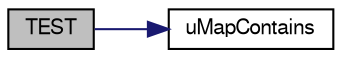 digraph "TEST"
{
  edge [fontname="FreeSans",fontsize="10",labelfontname="FreeSans",labelfontsize="10"];
  node [fontname="FreeSans",fontsize="10",shape=record];
  rankdir="LR";
  Node1 [label="TEST",height=0.2,width=0.4,color="black", fillcolor="grey75", style="filled", fontcolor="black"];
  Node1 -> Node2 [color="midnightblue",fontsize="10",style="solid",fontname="FreeSans"];
  Node2 [label="uMapContains",height=0.2,width=0.4,color="black", fillcolor="white", style="filled",URL="$de/df0/utilities_8h.html#a903d24212203968fe69a10dbcdb4a950"];
}
